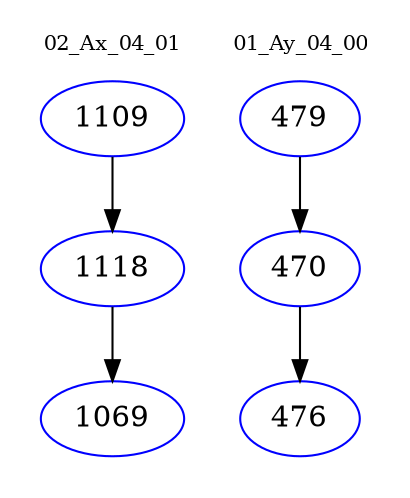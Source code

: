 digraph{
subgraph cluster_0 {
color = white
label = "02_Ax_04_01";
fontsize=10;
T0_1109 [label="1109", color="blue"]
T0_1109 -> T0_1118 [color="black"]
T0_1118 [label="1118", color="blue"]
T0_1118 -> T0_1069 [color="black"]
T0_1069 [label="1069", color="blue"]
}
subgraph cluster_1 {
color = white
label = "01_Ay_04_00";
fontsize=10;
T1_479 [label="479", color="blue"]
T1_479 -> T1_470 [color="black"]
T1_470 [label="470", color="blue"]
T1_470 -> T1_476 [color="black"]
T1_476 [label="476", color="blue"]
}
}
